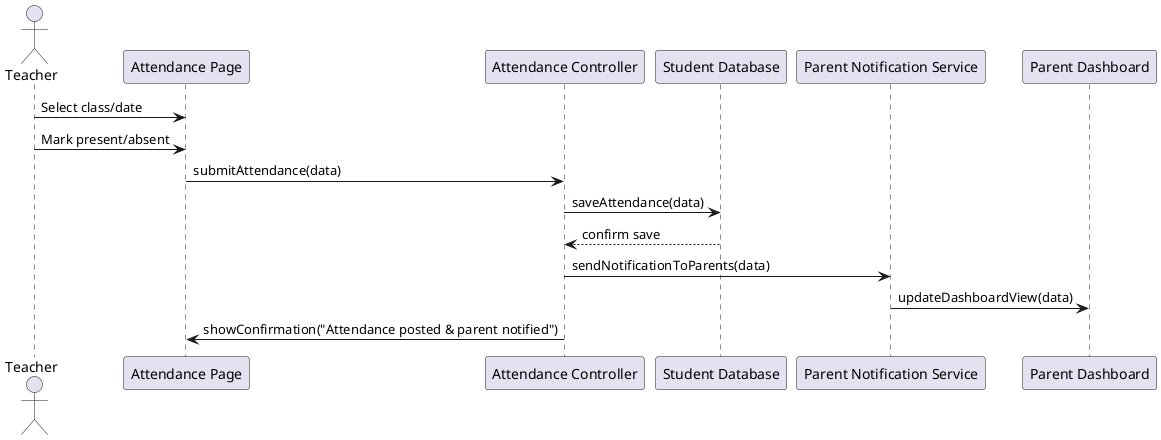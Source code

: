 @startuml
actor Teacher
participant "Attendance Page" as UI
participant "Attendance Controller" as Controller
participant "Student Database" as DB
participant "Parent Notification Service" as Notify
participant "Parent Dashboard" as P_Dashboard

Teacher -> UI : Select class/date
Teacher -> UI : Mark present/absent
UI -> Controller : submitAttendance(data)
Controller -> DB : saveAttendance(data)
DB --> Controller : confirm save
Controller -> Notify : sendNotificationToParents(data)
Notify -> P_Dashboard : updateDashboardView(data)
Controller -> UI : showConfirmation("Attendance posted & parent notified")

@enduml
